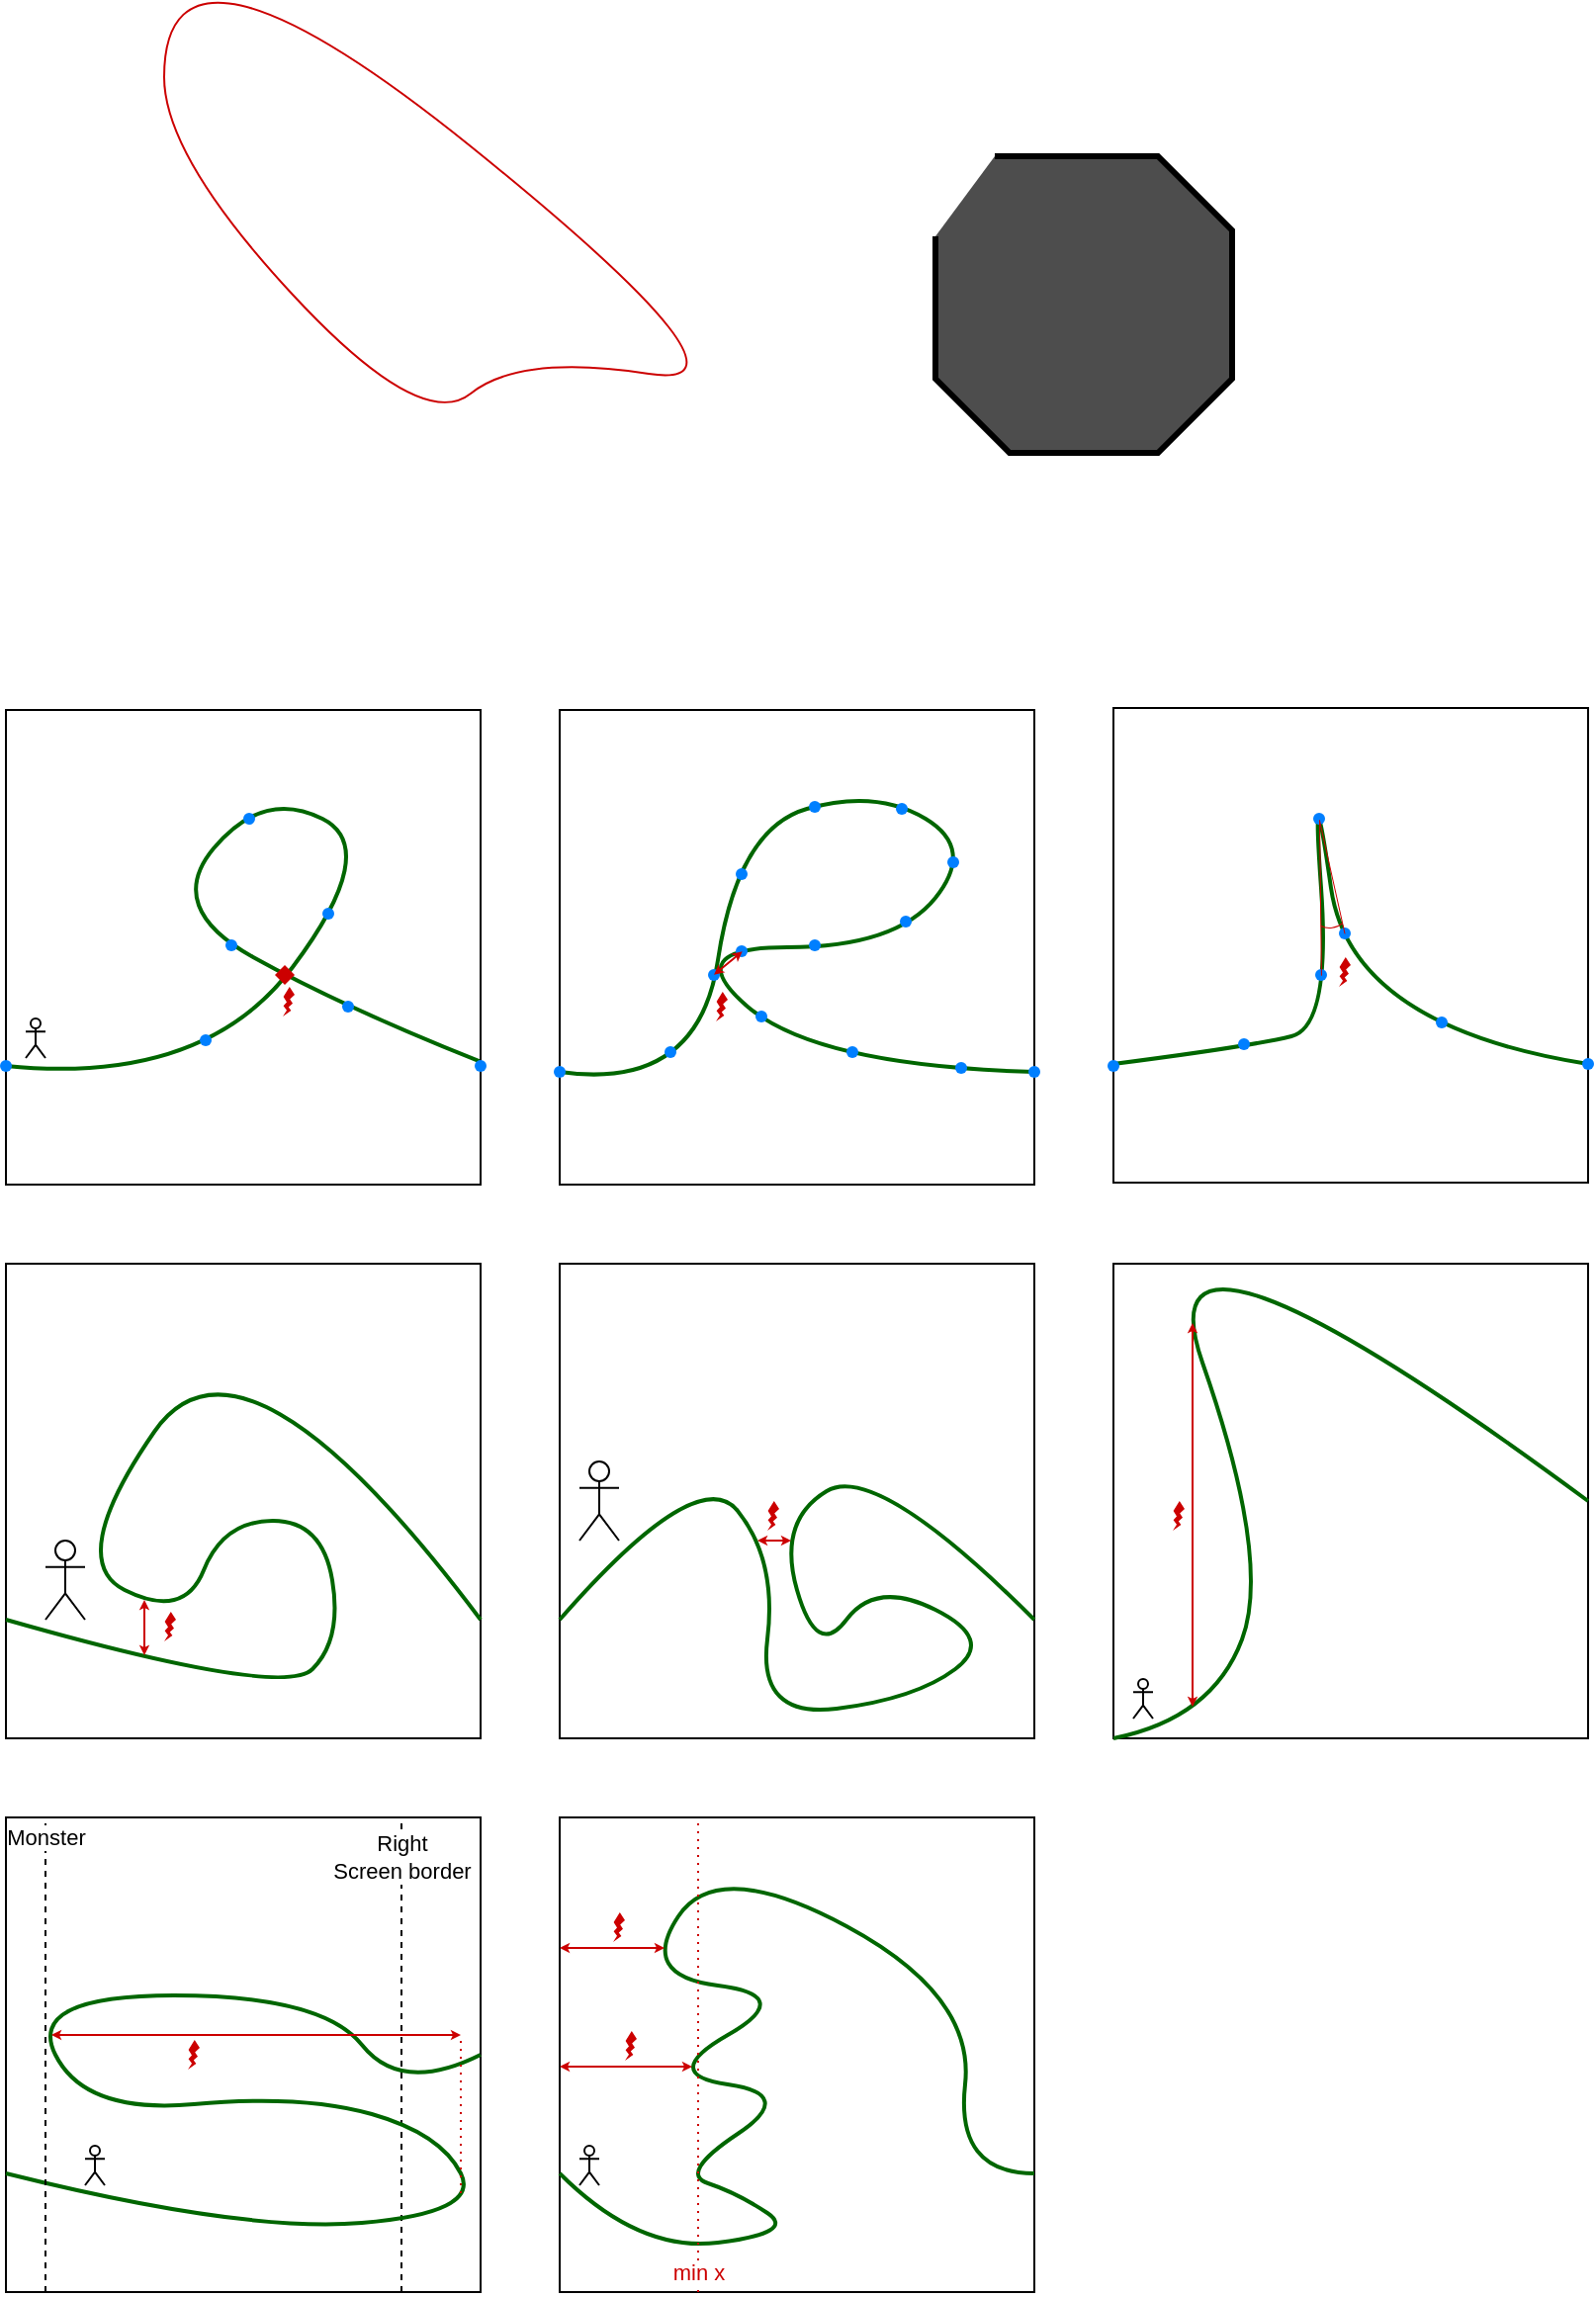 <mxfile version="24.7.8">
  <diagram name="Constraints" id="MTWnLbY3zgDIhAuiVK2H">
    <mxGraphModel dx="904" dy="1676" grid="1" gridSize="10" guides="1" tooltips="1" connect="1" arrows="1" fold="1" page="1" pageScale="1" pageWidth="850" pageHeight="1100" math="0" shadow="0">
      <root>
        <mxCell id="0" />
        <mxCell id="1" parent="0" />
        <mxCell id="Wm-q2kJo23_BuhXE9oVK-57" value="" style="rounded=0;whiteSpace=wrap;html=1;fillColor=none;" parent="1" vertex="1">
          <mxGeometry x="40" y="320" width="240" height="240" as="geometry" />
        </mxCell>
        <mxCell id="Wm-q2kJo23_BuhXE9oVK-58" value="" style="rounded=0;whiteSpace=wrap;html=1;fillColor=none;" parent="1" vertex="1">
          <mxGeometry x="320" y="320" width="240" height="240" as="geometry" />
        </mxCell>
        <mxCell id="iDNPAJtmDNIAjIKIuADV-1" value="" style="rounded=0;whiteSpace=wrap;html=1;fillColor=none;" parent="1" vertex="1">
          <mxGeometry x="40" y="40" width="240" height="240" as="geometry" />
        </mxCell>
        <mxCell id="iDNPAJtmDNIAjIKIuADV-2" value="" style="rounded=0;whiteSpace=wrap;html=1;fillColor=none;" parent="1" vertex="1">
          <mxGeometry x="320" y="40" width="240" height="240" as="geometry" />
        </mxCell>
        <mxCell id="iDNPAJtmDNIAjIKIuADV-3" value="" style="rounded=0;whiteSpace=wrap;html=1;fillColor=none;" parent="1" vertex="1">
          <mxGeometry x="600" y="39" width="240" height="240" as="geometry" />
        </mxCell>
        <mxCell id="iDNPAJtmDNIAjIKIuADV-7" value="" style="rounded=0;whiteSpace=wrap;html=1;fillColor=none;" parent="1" vertex="1">
          <mxGeometry x="600" y="320" width="240" height="240" as="geometry" />
        </mxCell>
        <mxCell id="iDNPAJtmDNIAjIKIuADV-12" value="" style="endArrow=none;html=1;rounded=0;exitX=0;exitY=0.75;exitDx=0;exitDy=0;curved=1;entryX=0.997;entryY=0.74;entryDx=0;entryDy=0;entryPerimeter=0;strokeColor=#006600;strokeWidth=2;" parent="1" source="iDNPAJtmDNIAjIKIuADV-1" target="iDNPAJtmDNIAjIKIuADV-1" edge="1">
          <mxGeometry width="50" height="50" relative="1" as="geometry">
            <mxPoint x="320" y="330" as="sourcePoint" />
            <mxPoint x="40" y="220" as="targetPoint" />
            <Array as="points">
              <mxPoint x="140" y="230" />
              <mxPoint x="230" y="110" />
              <mxPoint x="170" y="80" />
              <mxPoint x="120" y="140" />
              <mxPoint x="210" y="190" />
            </Array>
          </mxGeometry>
        </mxCell>
        <mxCell id="Wm-q2kJo23_BuhXE9oVK-9" value="" style="endArrow=none;html=1;rounded=0;curved=1;startFill=1;endFill=1;startFillColor=#FF33FF;endFillColor=#FF33FF;strokeColor=#CC0000;" parent="1" edge="1">
          <mxGeometry width="50" height="50" relative="1" as="geometry">
            <mxPoint x="120" y="-280" as="sourcePoint" />
            <mxPoint x="120" y="-280" as="targetPoint" />
            <Array as="points">
              <mxPoint x="120" y="-240" />
              <mxPoint x="250" y="-100" />
              <mxPoint x="300" y="-140" />
              <mxPoint x="430" y="-120" />
              <mxPoint x="120" y="-370" />
            </Array>
          </mxGeometry>
        </mxCell>
        <mxCell id="Wm-q2kJo23_BuhXE9oVK-11" value="" style="verticalLabelPosition=bottom;verticalAlign=top;html=1;shape=mxgraph.basic.polygon;polyCoords=[[0.2,0],[0.75,0],[1,0.25],[1,0.75],[0.75,1],[0.25,1],[0,0.75],[0,0.27]];polyline=1;fillColor=#4D4D4D;perimeterSpacing=0;strokeWidth=3;" parent="1" vertex="1">
          <mxGeometry x="510" y="-240" width="150" height="150" as="geometry" />
        </mxCell>
        <mxCell id="Wm-q2kJo23_BuhXE9oVK-15" value="" style="shape=umlActor;verticalLabelPosition=bottom;verticalAlign=top;html=1;outlineConnect=0;" parent="1" vertex="1">
          <mxGeometry x="50" y="196" width="10" height="20" as="geometry" />
        </mxCell>
        <mxCell id="Wm-q2kJo23_BuhXE9oVK-19" value="" style="ellipse;whiteSpace=wrap;html=1;aspect=fixed;fillColor=#007FFF;strokeColor=none;" parent="1" vertex="1">
          <mxGeometry x="37" y="217" width="6" height="6" as="geometry" />
        </mxCell>
        <mxCell id="Wm-q2kJo23_BuhXE9oVK-20" value="" style="ellipse;whiteSpace=wrap;html=1;aspect=fixed;fillColor=#007FFF;strokeColor=none;" parent="1" vertex="1">
          <mxGeometry x="138" y="204" width="6" height="6" as="geometry" />
        </mxCell>
        <mxCell id="Wm-q2kJo23_BuhXE9oVK-21" value="" style="ellipse;whiteSpace=wrap;html=1;aspect=fixed;fillColor=#007FFF;strokeColor=none;" parent="1" vertex="1">
          <mxGeometry x="200" y="140" width="6" height="6" as="geometry" />
        </mxCell>
        <mxCell id="Wm-q2kJo23_BuhXE9oVK-22" value="" style="ellipse;whiteSpace=wrap;html=1;aspect=fixed;fillColor=#007FFF;strokeColor=none;" parent="1" vertex="1">
          <mxGeometry x="160" y="92" width="6" height="6" as="geometry" />
        </mxCell>
        <mxCell id="Wm-q2kJo23_BuhXE9oVK-23" value="" style="ellipse;whiteSpace=wrap;html=1;aspect=fixed;fillColor=#007FFF;strokeColor=none;" parent="1" vertex="1">
          <mxGeometry x="151" y="156" width="6" height="6" as="geometry" />
        </mxCell>
        <mxCell id="Wm-q2kJo23_BuhXE9oVK-24" value="" style="ellipse;whiteSpace=wrap;html=1;aspect=fixed;fillColor=#007FFF;strokeColor=none;" parent="1" vertex="1">
          <mxGeometry x="210" y="187" width="6" height="6" as="geometry" />
        </mxCell>
        <mxCell id="Wm-q2kJo23_BuhXE9oVK-25" value="" style="ellipse;whiteSpace=wrap;html=1;aspect=fixed;fillColor=#007FFF;strokeColor=none;" parent="1" vertex="1">
          <mxGeometry x="277" y="217" width="6" height="6" as="geometry" />
        </mxCell>
        <mxCell id="Wm-q2kJo23_BuhXE9oVK-26" value="" style="endArrow=none;html=1;rounded=0;exitX=0;exitY=0.75;exitDx=0;exitDy=0;entryX=1;entryY=0.75;entryDx=0;entryDy=0;strokeWidth=2;strokeColor=#006600;curved=1;" parent="1" edge="1">
          <mxGeometry width="50" height="50" relative="1" as="geometry">
            <mxPoint x="320" y="223" as="sourcePoint" />
            <mxPoint x="560" y="223" as="targetPoint" />
            <Array as="points">
              <mxPoint x="390" y="233" />
              <mxPoint x="410" y="100" />
              <mxPoint x="480" y="80" />
              <mxPoint x="530" y="110" />
              <mxPoint x="490" y="160" />
              <mxPoint x="380" y="160" />
              <mxPoint x="450" y="220" />
            </Array>
          </mxGeometry>
        </mxCell>
        <mxCell id="Wm-q2kJo23_BuhXE9oVK-27" value="" style="ellipse;whiteSpace=wrap;html=1;aspect=fixed;fillColor=#007FFF;strokeColor=none;" parent="1" vertex="1">
          <mxGeometry x="317" y="220" width="6" height="6" as="geometry" />
        </mxCell>
        <mxCell id="Wm-q2kJo23_BuhXE9oVK-29" value="" style="ellipse;whiteSpace=wrap;html=1;aspect=fixed;fillColor=#007FFF;strokeColor=none;" parent="1" vertex="1">
          <mxGeometry x="373" y="210" width="6" height="6" as="geometry" />
        </mxCell>
        <mxCell id="Wm-q2kJo23_BuhXE9oVK-30" value="" style="ellipse;whiteSpace=wrap;html=1;aspect=fixed;fillColor=#007FFF;strokeColor=none;" parent="1" vertex="1">
          <mxGeometry x="395" y="171" width="6" height="6" as="geometry" />
        </mxCell>
        <mxCell id="Wm-q2kJo23_BuhXE9oVK-32" value="" style="ellipse;whiteSpace=wrap;html=1;aspect=fixed;fillColor=#007FFF;strokeColor=none;" parent="1" vertex="1">
          <mxGeometry x="409" y="120" width="6" height="6" as="geometry" />
        </mxCell>
        <mxCell id="Wm-q2kJo23_BuhXE9oVK-33" value="" style="ellipse;whiteSpace=wrap;html=1;aspect=fixed;fillColor=#007FFF;strokeColor=none;" parent="1" vertex="1">
          <mxGeometry x="446" y="86" width="6" height="6" as="geometry" />
        </mxCell>
        <mxCell id="Wm-q2kJo23_BuhXE9oVK-34" value="" style="ellipse;whiteSpace=wrap;html=1;aspect=fixed;fillColor=#007FFF;strokeColor=none;" parent="1" vertex="1">
          <mxGeometry x="490" y="87" width="6" height="6" as="geometry" />
        </mxCell>
        <mxCell id="Wm-q2kJo23_BuhXE9oVK-35" value="" style="ellipse;whiteSpace=wrap;html=1;aspect=fixed;fillColor=#007FFF;strokeColor=none;" parent="1" vertex="1">
          <mxGeometry x="516" y="114" width="6" height="6" as="geometry" />
        </mxCell>
        <mxCell id="Wm-q2kJo23_BuhXE9oVK-36" value="" style="ellipse;whiteSpace=wrap;html=1;aspect=fixed;fillColor=#007FFF;strokeColor=none;" parent="1" vertex="1">
          <mxGeometry x="492" y="144" width="6" height="6" as="geometry" />
        </mxCell>
        <mxCell id="Wm-q2kJo23_BuhXE9oVK-37" value="" style="ellipse;whiteSpace=wrap;html=1;aspect=fixed;fillColor=#007FFF;strokeColor=none;" parent="1" vertex="1">
          <mxGeometry x="446" y="156" width="6" height="6" as="geometry" />
        </mxCell>
        <mxCell id="Wm-q2kJo23_BuhXE9oVK-38" value="" style="ellipse;whiteSpace=wrap;html=1;aspect=fixed;fillColor=#007FFF;strokeColor=none;" parent="1" vertex="1">
          <mxGeometry x="409" y="159" width="6" height="6" as="geometry" />
        </mxCell>
        <mxCell id="Wm-q2kJo23_BuhXE9oVK-39" value="" style="ellipse;whiteSpace=wrap;html=1;aspect=fixed;fillColor=#007FFF;strokeColor=none;" parent="1" vertex="1">
          <mxGeometry x="419" y="192" width="6" height="6" as="geometry" />
        </mxCell>
        <mxCell id="Wm-q2kJo23_BuhXE9oVK-40" value="" style="ellipse;whiteSpace=wrap;html=1;aspect=fixed;fillColor=#007FFF;strokeColor=none;" parent="1" vertex="1">
          <mxGeometry x="465" y="210" width="6" height="6" as="geometry" />
        </mxCell>
        <mxCell id="Wm-q2kJo23_BuhXE9oVK-41" value="" style="ellipse;whiteSpace=wrap;html=1;aspect=fixed;fillColor=#007FFF;strokeColor=none;" parent="1" vertex="1">
          <mxGeometry x="520" y="218" width="6" height="6" as="geometry" />
        </mxCell>
        <mxCell id="Wm-q2kJo23_BuhXE9oVK-42" value="" style="ellipse;whiteSpace=wrap;html=1;aspect=fixed;fillColor=#007FFF;strokeColor=none;" parent="1" vertex="1">
          <mxGeometry x="557" y="220" width="6" height="6" as="geometry" />
        </mxCell>
        <mxCell id="Wm-q2kJo23_BuhXE9oVK-43" value="" style="endArrow=none;html=1;rounded=0;strokeColor=#006600;strokeWidth=2;exitX=0;exitY=0.75;exitDx=0;exitDy=0;curved=1;entryX=1;entryY=0.75;entryDx=0;entryDy=0;" parent="1" source="iDNPAJtmDNIAjIKIuADV-3" target="iDNPAJtmDNIAjIKIuADV-3" edge="1">
          <mxGeometry width="50" height="50" relative="1" as="geometry">
            <mxPoint x="440" y="290" as="sourcePoint" />
            <mxPoint x="930" y="210" as="targetPoint" />
            <Array as="points">
              <mxPoint x="670" y="210" />
              <mxPoint x="710" y="200" />
              <mxPoint x="700" y="60" />
              <mxPoint x="720" y="200" />
            </Array>
          </mxGeometry>
        </mxCell>
        <mxCell id="Wm-q2kJo23_BuhXE9oVK-46" value="" style="ellipse;whiteSpace=wrap;html=1;aspect=fixed;fillColor=#007FFF;strokeColor=none;" parent="1" vertex="1">
          <mxGeometry x="597" y="217" width="6" height="6" as="geometry" />
        </mxCell>
        <mxCell id="Wm-q2kJo23_BuhXE9oVK-47" value="" style="ellipse;whiteSpace=wrap;html=1;aspect=fixed;fillColor=#007FFF;strokeColor=none;" parent="1" vertex="1">
          <mxGeometry x="714" y="150" width="6" height="6" as="geometry" />
        </mxCell>
        <mxCell id="Wm-q2kJo23_BuhXE9oVK-49" value="" style="ellipse;whiteSpace=wrap;html=1;aspect=fixed;fillColor=#007FFF;strokeColor=none;" parent="1" vertex="1">
          <mxGeometry x="701" y="92" width="6" height="6" as="geometry" />
        </mxCell>
        <mxCell id="Wm-q2kJo23_BuhXE9oVK-50" value="" style="ellipse;whiteSpace=wrap;html=1;aspect=fixed;fillColor=#007FFF;strokeColor=none;" parent="1" vertex="1">
          <mxGeometry x="702" y="171" width="6" height="6" as="geometry" />
        </mxCell>
        <mxCell id="Wm-q2kJo23_BuhXE9oVK-51" value="" style="endArrow=none;html=1;rounded=0;strokeWidth=2;strokeColor=#006600;exitX=0;exitY=0.75;exitDx=0;exitDy=0;entryX=1;entryY=0.75;entryDx=0;entryDy=0;curved=1;" parent="1" edge="1">
          <mxGeometry width="50" height="50" relative="1" as="geometry">
            <mxPoint x="40" y="500" as="sourcePoint" />
            <mxPoint x="280" y="500" as="targetPoint" />
            <Array as="points">
              <mxPoint x="180" y="540" />
              <mxPoint x="210" y="510" />
              <mxPoint x="200" y="450" />
              <mxPoint x="150" y="450" />
              <mxPoint x="130" y="500" />
              <mxPoint x="70" y="470" />
              <mxPoint x="160" y="340" />
            </Array>
          </mxGeometry>
        </mxCell>
        <mxCell id="Wm-q2kJo23_BuhXE9oVK-52" value="" style="shape=umlActor;verticalLabelPosition=bottom;verticalAlign=top;html=1;outlineConnect=0;" parent="1" vertex="1">
          <mxGeometry x="60" y="460" width="20" height="40" as="geometry" />
        </mxCell>
        <mxCell id="Wm-q2kJo23_BuhXE9oVK-53" value="" style="endArrow=none;html=1;rounded=0;strokeWidth=2;strokeColor=#006600;exitX=0;exitY=0.75;exitDx=0;exitDy=0;entryX=1;entryY=0.75;entryDx=0;entryDy=0;curved=1;" parent="1" edge="1">
          <mxGeometry width="50" height="50" relative="1" as="geometry">
            <mxPoint x="320" y="500" as="sourcePoint" />
            <mxPoint x="560" y="500" as="targetPoint" />
            <Array as="points">
              <mxPoint x="390" y="420" />
              <mxPoint x="430" y="470" />
              <mxPoint x="420" y="550" />
              <mxPoint x="500" y="540" />
              <mxPoint x="540" y="510" />
              <mxPoint x="480" y="480" />
              <mxPoint x="450" y="520" />
              <mxPoint x="430" y="450" />
              <mxPoint x="480" y="420" />
            </Array>
          </mxGeometry>
        </mxCell>
        <mxCell id="Wm-q2kJo23_BuhXE9oVK-54" value="" style="shape=umlActor;verticalLabelPosition=bottom;verticalAlign=top;html=1;outlineConnect=0;" parent="1" vertex="1">
          <mxGeometry x="330" y="420" width="20" height="40" as="geometry" />
        </mxCell>
        <mxCell id="Wm-q2kJo23_BuhXE9oVK-55" value="" style="endArrow=classic;startArrow=classic;html=1;rounded=0;strokeColor=#CC0000;strokeWidth=1;endFill=1;startFill=1;endSize=2;startSize=2;" parent="1" edge="1">
          <mxGeometry width="50" height="50" relative="1" as="geometry">
            <mxPoint x="420" y="460" as="sourcePoint" />
            <mxPoint x="437" y="460" as="targetPoint" />
          </mxGeometry>
        </mxCell>
        <mxCell id="Wm-q2kJo23_BuhXE9oVK-56" value="" style="endArrow=classic;startArrow=classic;html=1;rounded=0;strokeColor=#CC0000;strokeWidth=1;endFill=1;startFill=1;endSize=2;startSize=2;" parent="1" edge="1">
          <mxGeometry width="50" height="50" relative="1" as="geometry">
            <mxPoint x="110" y="518" as="sourcePoint" />
            <mxPoint x="110" y="490" as="targetPoint" />
          </mxGeometry>
        </mxCell>
        <mxCell id="Wm-q2kJo23_BuhXE9oVK-59" value="" style="verticalLabelPosition=bottom;verticalAlign=top;html=1;shape=mxgraph.basic.flash;fillColor=#CC0000;strokeColor=none;" parent="1" vertex="1">
          <mxGeometry x="180" y="180" width="6" height="15" as="geometry" />
        </mxCell>
        <mxCell id="Wm-q2kJo23_BuhXE9oVK-60" value="" style="ellipse;whiteSpace=wrap;html=1;aspect=fixed;fillColor=#007FFF;strokeColor=none;" parent="1" vertex="1">
          <mxGeometry x="763" y="195" width="6" height="6" as="geometry" />
        </mxCell>
        <mxCell id="Wm-q2kJo23_BuhXE9oVK-61" value="" style="verticalLabelPosition=bottom;verticalAlign=top;html=1;shape=mxgraph.basic.flash;fillColor=#CC0000;strokeColor=none;" parent="1" vertex="1">
          <mxGeometry x="399" y="182.5" width="6" height="15" as="geometry" />
        </mxCell>
        <mxCell id="Wm-q2kJo23_BuhXE9oVK-62" value="" style="verticalLabelPosition=bottom;verticalAlign=top;html=1;shape=mxgraph.basic.flash;fillColor=#CC0000;strokeColor=none;" parent="1" vertex="1">
          <mxGeometry x="120" y="496" width="6" height="15" as="geometry" />
        </mxCell>
        <mxCell id="Wm-q2kJo23_BuhXE9oVK-63" value="" style="verticalLabelPosition=bottom;verticalAlign=top;html=1;shape=mxgraph.basic.flash;fillColor=#CC0000;strokeColor=none;" parent="1" vertex="1">
          <mxGeometry x="425" y="440" width="6" height="15" as="geometry" />
        </mxCell>
        <mxCell id="Wm-q2kJo23_BuhXE9oVK-64" value="" style="verticalLabelPosition=bottom;verticalAlign=top;html=1;shape=mxgraph.basic.flash;fillColor=#CC0000;strokeColor=none;" parent="1" vertex="1">
          <mxGeometry x="714" y="165" width="6" height="15" as="geometry" />
        </mxCell>
        <mxCell id="Wm-q2kJo23_BuhXE9oVK-68" value="" style="ellipse;whiteSpace=wrap;html=1;aspect=fixed;fillColor=#007FFF;strokeColor=none;" parent="1" vertex="1">
          <mxGeometry x="663" y="206" width="6" height="6" as="geometry" />
        </mxCell>
        <mxCell id="Wm-q2kJo23_BuhXE9oVK-69" value="" style="ellipse;whiteSpace=wrap;html=1;aspect=fixed;fillColor=#007FFF;strokeColor=none;" parent="1" vertex="1">
          <mxGeometry x="837" y="216" width="6" height="6" as="geometry" />
        </mxCell>
        <mxCell id="Wm-q2kJo23_BuhXE9oVK-70" value="" style="shape=umlActor;verticalLabelPosition=bottom;verticalAlign=top;html=1;outlineConnect=0;" parent="1" vertex="1">
          <mxGeometry x="610" y="530" width="10" height="20" as="geometry" />
        </mxCell>
        <mxCell id="Wm-q2kJo23_BuhXE9oVK-71" value="" style="endArrow=none;html=1;rounded=0;curved=1;strokeWidth=2;strokeColor=#006600;exitX=0;exitY=1;exitDx=0;exitDy=0;entryX=1;entryY=0.5;entryDx=0;entryDy=0;" parent="1" source="iDNPAJtmDNIAjIKIuADV-7" target="iDNPAJtmDNIAjIKIuADV-7" edge="1">
          <mxGeometry width="50" height="50" relative="1" as="geometry">
            <mxPoint x="660" y="510" as="sourcePoint" />
            <mxPoint x="820" y="590.769" as="targetPoint" />
            <Array as="points">
              <mxPoint x="650" y="550" />
              <mxPoint x="680" y="470" />
              <mxPoint x="610" y="270" />
            </Array>
          </mxGeometry>
        </mxCell>
        <mxCell id="Wm-q2kJo23_BuhXE9oVK-72" value="" style="verticalLabelPosition=bottom;verticalAlign=top;html=1;shape=mxgraph.basic.flash;fillColor=#CC0000;strokeColor=none;" parent="1" vertex="1">
          <mxGeometry x="630" y="440" width="6" height="15" as="geometry" />
        </mxCell>
        <mxCell id="Wm-q2kJo23_BuhXE9oVK-73" value="" style="endArrow=classic;startArrow=classic;html=1;rounded=0;strokeColor=#CC0000;strokeWidth=1;endFill=1;startFill=1;endSize=2;startSize=2;" parent="1" edge="1">
          <mxGeometry width="50" height="50" relative="1" as="geometry">
            <mxPoint x="640" y="544" as="sourcePoint" />
            <mxPoint x="640" y="350" as="targetPoint" />
          </mxGeometry>
        </mxCell>
        <mxCell id="Wm-q2kJo23_BuhXE9oVK-74" value="" style="rounded=0;whiteSpace=wrap;html=1;fillColor=none;" parent="1" vertex="1">
          <mxGeometry x="40" y="600" width="240" height="240" as="geometry" />
        </mxCell>
        <mxCell id="Wm-q2kJo23_BuhXE9oVK-76" value="" style="rounded=0;whiteSpace=wrap;html=1;fillColor=none;" parent="1" vertex="1">
          <mxGeometry x="320" y="600" width="240" height="240" as="geometry" />
        </mxCell>
        <mxCell id="Wm-q2kJo23_BuhXE9oVK-77" value="Right&lt;br&gt;Screen border" style="endArrow=none;dashed=1;html=1;rounded=0;exitX=0.75;exitY=1;exitDx=0;exitDy=0;entryX=0.75;entryY=0;entryDx=0;entryDy=0;" parent="1" edge="1">
          <mxGeometry x="0.833" width="50" height="50" relative="1" as="geometry">
            <mxPoint x="240" y="840" as="sourcePoint" />
            <mxPoint x="240" y="600" as="targetPoint" />
            <mxPoint as="offset" />
          </mxGeometry>
        </mxCell>
        <mxCell id="Wm-q2kJo23_BuhXE9oVK-78" value="" style="endArrow=none;html=1;rounded=0;exitX=0;exitY=0.75;exitDx=0;exitDy=0;entryX=1;entryY=0.5;entryDx=0;entryDy=0;strokeWidth=2;strokeColor=#006600;curved=1;" parent="1" source="Wm-q2kJo23_BuhXE9oVK-74" target="Wm-q2kJo23_BuhXE9oVK-74" edge="1">
          <mxGeometry width="50" height="50" relative="1" as="geometry">
            <mxPoint x="90" y="760" as="sourcePoint" />
            <mxPoint x="220" y="920" as="targetPoint" />
            <Array as="points">
              <mxPoint x="160" y="810" />
              <mxPoint x="280" y="800" />
              <mxPoint x="260" y="760" />
              <mxPoint x="190" y="740" />
              <mxPoint x="80" y="750" />
              <mxPoint x="50" y="690" />
              <mxPoint x="200" y="690" />
              <mxPoint x="240" y="740" />
            </Array>
          </mxGeometry>
        </mxCell>
        <mxCell id="Wm-q2kJo23_BuhXE9oVK-79" value="" style="shape=umlActor;verticalLabelPosition=bottom;verticalAlign=top;html=1;outlineConnect=0;" parent="1" vertex="1">
          <mxGeometry x="80" y="766" width="10" height="20" as="geometry" />
        </mxCell>
        <mxCell id="Wm-q2kJo23_BuhXE9oVK-80" value="Monster" style="endArrow=none;dashed=1;html=1;rounded=0;exitX=0.75;exitY=1;exitDx=0;exitDy=0;entryX=0.75;entryY=0;entryDx=0;entryDy=0;" parent="1" edge="1">
          <mxGeometry x="0.917" width="50" height="50" relative="1" as="geometry">
            <mxPoint x="60" y="840" as="sourcePoint" />
            <mxPoint x="60" y="600" as="targetPoint" />
            <mxPoint as="offset" />
          </mxGeometry>
        </mxCell>
        <mxCell id="Wm-q2kJo23_BuhXE9oVK-81" value="" style="endArrow=classic;startArrow=classic;html=1;rounded=0;strokeColor=#CC0000;strokeWidth=1;endFill=1;startFill=1;endSize=2;startSize=2;" parent="1" edge="1">
          <mxGeometry width="50" height="50" relative="1" as="geometry">
            <mxPoint x="63" y="710" as="sourcePoint" />
            <mxPoint x="270" y="710" as="targetPoint" />
          </mxGeometry>
        </mxCell>
        <mxCell id="Wm-q2kJo23_BuhXE9oVK-82" value="" style="endArrow=none;dashed=1;html=1;dashPattern=1 3;strokeWidth=1;rounded=0;strokeColor=#CC0000;" parent="1" edge="1">
          <mxGeometry width="50" height="50" relative="1" as="geometry">
            <mxPoint x="270" y="790" as="sourcePoint" />
            <mxPoint x="270" y="710" as="targetPoint" />
          </mxGeometry>
        </mxCell>
        <mxCell id="Wm-q2kJo23_BuhXE9oVK-83" value="" style="verticalLabelPosition=bottom;verticalAlign=top;html=1;shape=mxgraph.basic.flash;fillColor=#CC0000;strokeColor=none;" parent="1" vertex="1">
          <mxGeometry x="132" y="712.5" width="6" height="15" as="geometry" />
        </mxCell>
        <mxCell id="Wm-q2kJo23_BuhXE9oVK-84" value="" style="endArrow=none;html=1;rounded=0;exitX=0;exitY=0.75;exitDx=0;exitDy=0;curved=1;entryX=1;entryY=0.75;entryDx=0;entryDy=0;strokeWidth=2;strokeColor=#006600;" parent="1" edge="1">
          <mxGeometry width="50" height="50" relative="1" as="geometry">
            <mxPoint x="320.0" y="780" as="sourcePoint" />
            <mxPoint x="560" y="780" as="targetPoint" />
            <Array as="points">
              <mxPoint x="360" y="820" />
              <mxPoint x="440" y="810" />
              <mxPoint x="410" y="790" />
              <mxPoint x="380" y="780" />
              <mxPoint x="440" y="740" />
              <mxPoint x="370" y="730" />
              <mxPoint x="440" y="690" />
              <mxPoint x="360" y="680" />
              <mxPoint x="400" y="620" />
              <mxPoint x="530" y="690" />
              <mxPoint x="520" y="780" />
            </Array>
          </mxGeometry>
        </mxCell>
        <mxCell id="Wm-q2kJo23_BuhXE9oVK-85" value="" style="shape=umlActor;verticalLabelPosition=bottom;verticalAlign=top;html=1;outlineConnect=0;" parent="1" vertex="1">
          <mxGeometry x="330" y="766" width="10" height="20" as="geometry" />
        </mxCell>
        <mxCell id="Wm-q2kJo23_BuhXE9oVK-86" value="" style="endArrow=classic;startArrow=classic;html=1;rounded=0;strokeColor=#CC0000;strokeWidth=1;endFill=1;startFill=1;endSize=2;startSize=2;" parent="1" edge="1">
          <mxGeometry width="50" height="50" relative="1" as="geometry">
            <mxPoint x="320" y="726" as="sourcePoint" />
            <mxPoint x="387" y="726" as="targetPoint" />
          </mxGeometry>
        </mxCell>
        <mxCell id="Wm-q2kJo23_BuhXE9oVK-87" value="min x" style="endArrow=none;dashed=1;html=1;dashPattern=1 3;strokeWidth=1;rounded=0;strokeColor=#CC0000;fontColor=#CC0000;" parent="1" edge="1">
          <mxGeometry x="-0.917" width="50" height="50" relative="1" as="geometry">
            <mxPoint x="390" y="840" as="sourcePoint" />
            <mxPoint x="390" y="600" as="targetPoint" />
            <mxPoint as="offset" />
          </mxGeometry>
        </mxCell>
        <mxCell id="Wm-q2kJo23_BuhXE9oVK-88" value="" style="endArrow=classic;startArrow=classic;html=1;rounded=0;strokeColor=#CC0000;strokeWidth=1;endFill=1;startFill=1;endSize=2;startSize=2;" parent="1" edge="1">
          <mxGeometry width="50" height="50" relative="1" as="geometry">
            <mxPoint x="320" y="666" as="sourcePoint" />
            <mxPoint x="373" y="666" as="targetPoint" />
          </mxGeometry>
        </mxCell>
        <mxCell id="Wm-q2kJo23_BuhXE9oVK-89" value="" style="verticalLabelPosition=bottom;verticalAlign=top;html=1;shape=mxgraph.basic.flash;fillColor=#CC0000;strokeColor=none;" parent="1" vertex="1">
          <mxGeometry x="347" y="648" width="6" height="15" as="geometry" />
        </mxCell>
        <mxCell id="Wm-q2kJo23_BuhXE9oVK-90" value="" style="verticalLabelPosition=bottom;verticalAlign=top;html=1;shape=mxgraph.basic.flash;fillColor=#CC0000;strokeColor=none;" parent="1" vertex="1">
          <mxGeometry x="353" y="708" width="6" height="15" as="geometry" />
        </mxCell>
        <mxCell id="Wm-q2kJo23_BuhXE9oVK-92" value="" style="rhombus;whiteSpace=wrap;html=1;fillColor=#CC0000;strokeColor=none;" parent="1" vertex="1">
          <mxGeometry x="176" y="169" width="10" height="10" as="geometry" />
        </mxCell>
        <mxCell id="Wm-q2kJo23_BuhXE9oVK-94" value="" style="endArrow=classic;startArrow=classic;html=1;rounded=0;strokeColor=#CC0000;strokeWidth=1;endFill=1;startFill=1;endSize=2;startSize=2;entryX=0.56;entryY=0.523;entryDx=0;entryDy=0;entryPerimeter=0;" parent="1" target="Wm-q2kJo23_BuhXE9oVK-38" edge="1">
          <mxGeometry width="50" height="50" relative="1" as="geometry">
            <mxPoint x="398" y="173.93" as="sourcePoint" />
            <mxPoint x="415" y="173.93" as="targetPoint" />
          </mxGeometry>
        </mxCell>
        <mxCell id="Wm-q2kJo23_BuhXE9oVK-95" value="" style="endArrow=none;html=1;rounded=0;entryX=0.502;entryY=0.56;entryDx=0;entryDy=0;entryPerimeter=0;exitX=0.493;exitY=0.517;exitDx=0;exitDy=0;exitPerimeter=0;strokeWidth=0.5;strokeColor=#CC0000;" parent="1" source="Wm-q2kJo23_BuhXE9oVK-50" target="Wm-q2kJo23_BuhXE9oVK-49" edge="1">
          <mxGeometry width="50" height="50" relative="1" as="geometry">
            <mxPoint x="650" y="180" as="sourcePoint" />
            <mxPoint x="700" y="130" as="targetPoint" />
          </mxGeometry>
        </mxCell>
        <mxCell id="Wm-q2kJo23_BuhXE9oVK-96" value="" style="endArrow=none;html=1;rounded=0;entryX=0.502;entryY=0.631;entryDx=0;entryDy=0;entryPerimeter=0;exitX=0.463;exitY=0.492;exitDx=0;exitDy=0;exitPerimeter=0;strokeWidth=0.5;strokeColor=#CC0000;" parent="1" source="Wm-q2kJo23_BuhXE9oVK-47" target="Wm-q2kJo23_BuhXE9oVK-49" edge="1">
          <mxGeometry width="50" height="50" relative="1" as="geometry">
            <mxPoint x="715" y="184" as="sourcePoint" />
            <mxPoint x="714" y="105" as="targetPoint" />
          </mxGeometry>
        </mxCell>
        <mxCell id="Wm-q2kJo23_BuhXE9oVK-97" value="" style="verticalLabelPosition=bottom;verticalAlign=top;html=1;shape=mxgraph.basic.arc;startAngle=0.822;endAngle=0.007;rotation=203;strokeWidth=0.5;fillColor=none;strokeColor=#CC0000;" parent="1" vertex="1">
          <mxGeometry x="699" y="130" width="20" height="20" as="geometry" />
        </mxCell>
      </root>
    </mxGraphModel>
  </diagram>
</mxfile>
